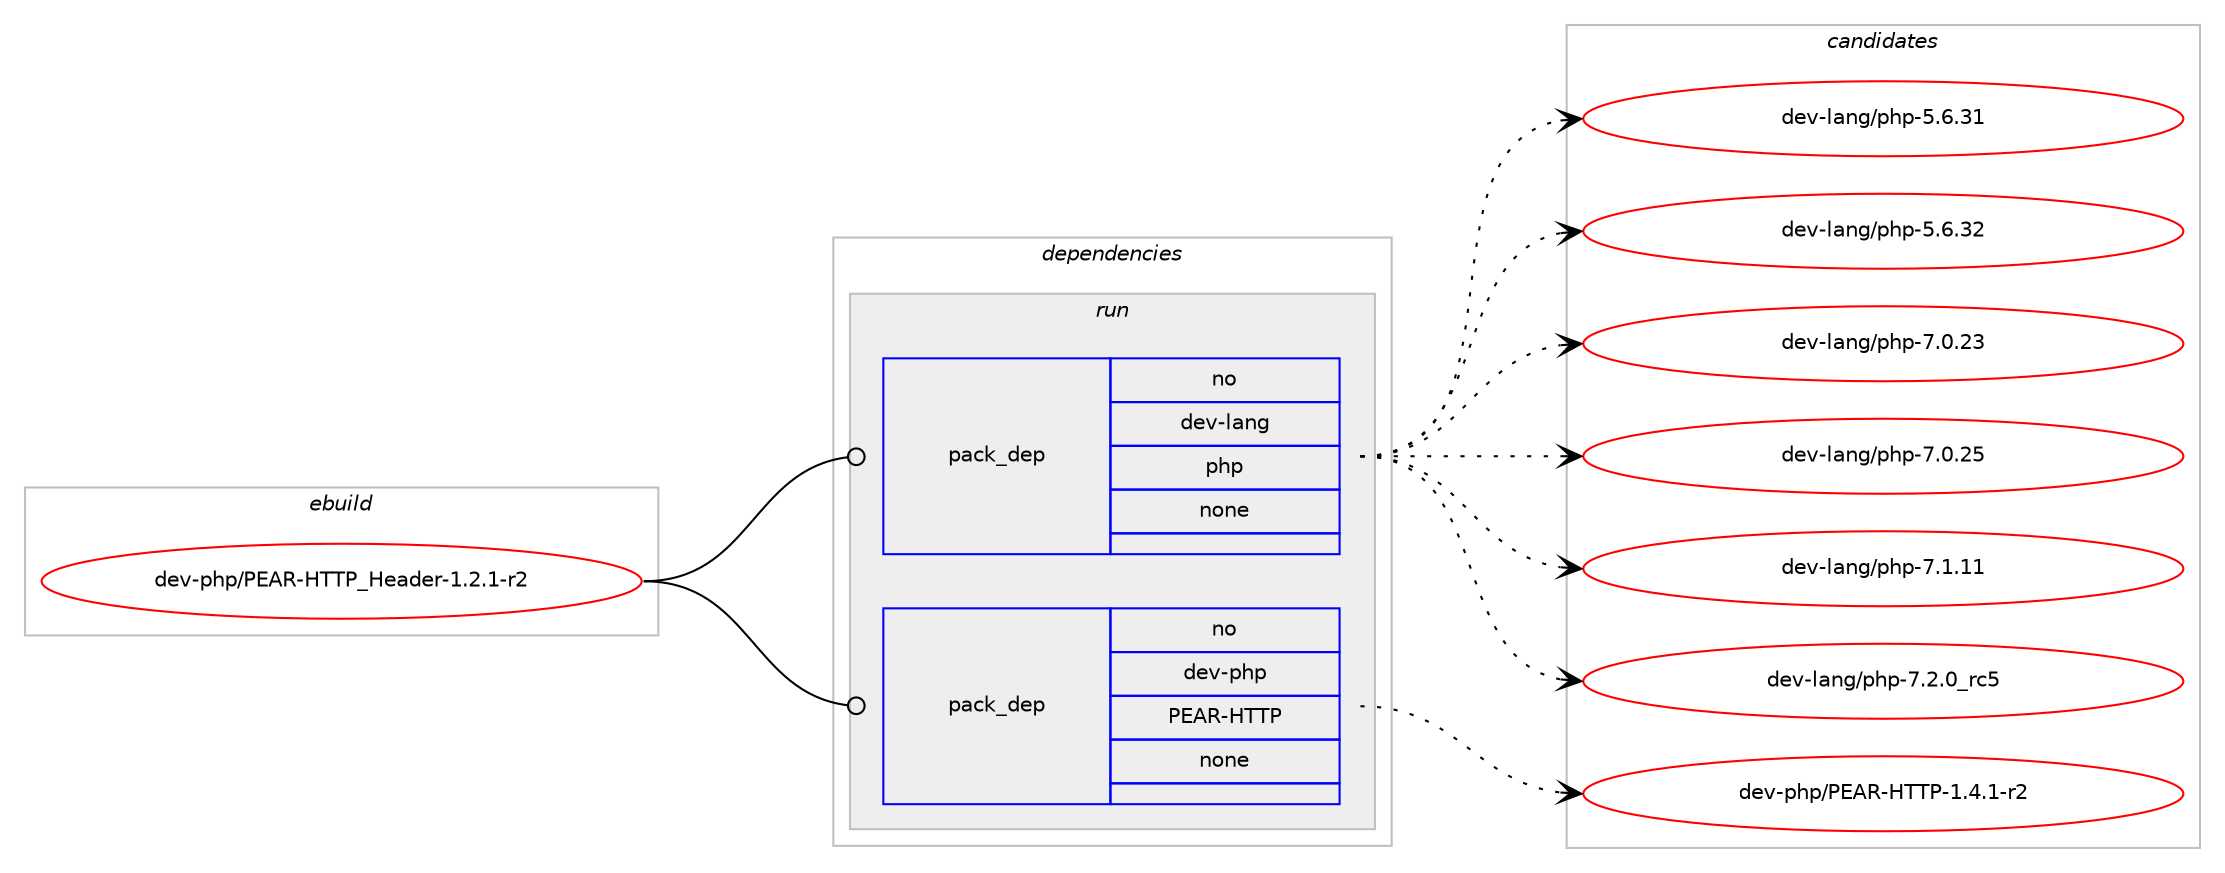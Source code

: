 digraph prolog {

# *************
# Graph options
# *************

newrank=true;
concentrate=true;
compound=true;
graph [rankdir=LR,fontname=Helvetica,fontsize=10,ranksep=1.5];#, ranksep=2.5, nodesep=0.2];
edge  [arrowhead=vee];
node  [fontname=Helvetica,fontsize=10];

# **********
# The ebuild
# **********

subgraph cluster_leftcol {
color=gray;
rank=same;
label=<<i>ebuild</i>>;
id [label="dev-php/PEAR-HTTP_Header-1.2.1-r2", color=red, width=4, href="../dev-php/PEAR-HTTP_Header-1.2.1-r2.svg"];
}

# ****************
# The dependencies
# ****************

subgraph cluster_midcol {
color=gray;
label=<<i>dependencies</i>>;
subgraph cluster_compile {
fillcolor="#eeeeee";
style=filled;
label=<<i>compile</i>>;
}
subgraph cluster_compileandrun {
fillcolor="#eeeeee";
style=filled;
label=<<i>compile and run</i>>;
}
subgraph cluster_run {
fillcolor="#eeeeee";
style=filled;
label=<<i>run</i>>;
subgraph pack109898 {
dependency141945 [label=<<TABLE BORDER="0" CELLBORDER="1" CELLSPACING="0" CELLPADDING="4" WIDTH="220"><TR><TD ROWSPAN="6" CELLPADDING="30">pack_dep</TD></TR><TR><TD WIDTH="110">no</TD></TR><TR><TD>dev-lang</TD></TR><TR><TD>php</TD></TR><TR><TD>none</TD></TR><TR><TD></TD></TR></TABLE>>, shape=none, color=blue];
}
id:e -> dependency141945:w [weight=20,style="solid",arrowhead="odot"];
subgraph pack109899 {
dependency141946 [label=<<TABLE BORDER="0" CELLBORDER="1" CELLSPACING="0" CELLPADDING="4" WIDTH="220"><TR><TD ROWSPAN="6" CELLPADDING="30">pack_dep</TD></TR><TR><TD WIDTH="110">no</TD></TR><TR><TD>dev-php</TD></TR><TR><TD>PEAR-HTTP</TD></TR><TR><TD>none</TD></TR><TR><TD></TD></TR></TABLE>>, shape=none, color=blue];
}
id:e -> dependency141946:w [weight=20,style="solid",arrowhead="odot"];
}
}

# **************
# The candidates
# **************

subgraph cluster_choices {
rank=same;
color=gray;
label=<<i>candidates</i>>;

subgraph choice109898 {
color=black;
nodesep=1;
choice10010111845108971101034711210411245534654465149 [label="dev-lang/php-5.6.31", color=red, width=4,href="../dev-lang/php-5.6.31.svg"];
choice10010111845108971101034711210411245534654465150 [label="dev-lang/php-5.6.32", color=red, width=4,href="../dev-lang/php-5.6.32.svg"];
choice10010111845108971101034711210411245554648465051 [label="dev-lang/php-7.0.23", color=red, width=4,href="../dev-lang/php-7.0.23.svg"];
choice10010111845108971101034711210411245554648465053 [label="dev-lang/php-7.0.25", color=red, width=4,href="../dev-lang/php-7.0.25.svg"];
choice10010111845108971101034711210411245554649464949 [label="dev-lang/php-7.1.11", color=red, width=4,href="../dev-lang/php-7.1.11.svg"];
choice100101118451089711010347112104112455546504648951149953 [label="dev-lang/php-7.2.0_rc5", color=red, width=4,href="../dev-lang/php-7.2.0_rc5.svg"];
dependency141945:e -> choice10010111845108971101034711210411245534654465149:w [style=dotted,weight="100"];
dependency141945:e -> choice10010111845108971101034711210411245534654465150:w [style=dotted,weight="100"];
dependency141945:e -> choice10010111845108971101034711210411245554648465051:w [style=dotted,weight="100"];
dependency141945:e -> choice10010111845108971101034711210411245554648465053:w [style=dotted,weight="100"];
dependency141945:e -> choice10010111845108971101034711210411245554649464949:w [style=dotted,weight="100"];
dependency141945:e -> choice100101118451089711010347112104112455546504648951149953:w [style=dotted,weight="100"];
}
subgraph choice109899 {
color=black;
nodesep=1;
choice10010111845112104112478069658245728484804549465246494511450 [label="dev-php/PEAR-HTTP-1.4.1-r2", color=red, width=4,href="../dev-php/PEAR-HTTP-1.4.1-r2.svg"];
dependency141946:e -> choice10010111845112104112478069658245728484804549465246494511450:w [style=dotted,weight="100"];
}
}

}
